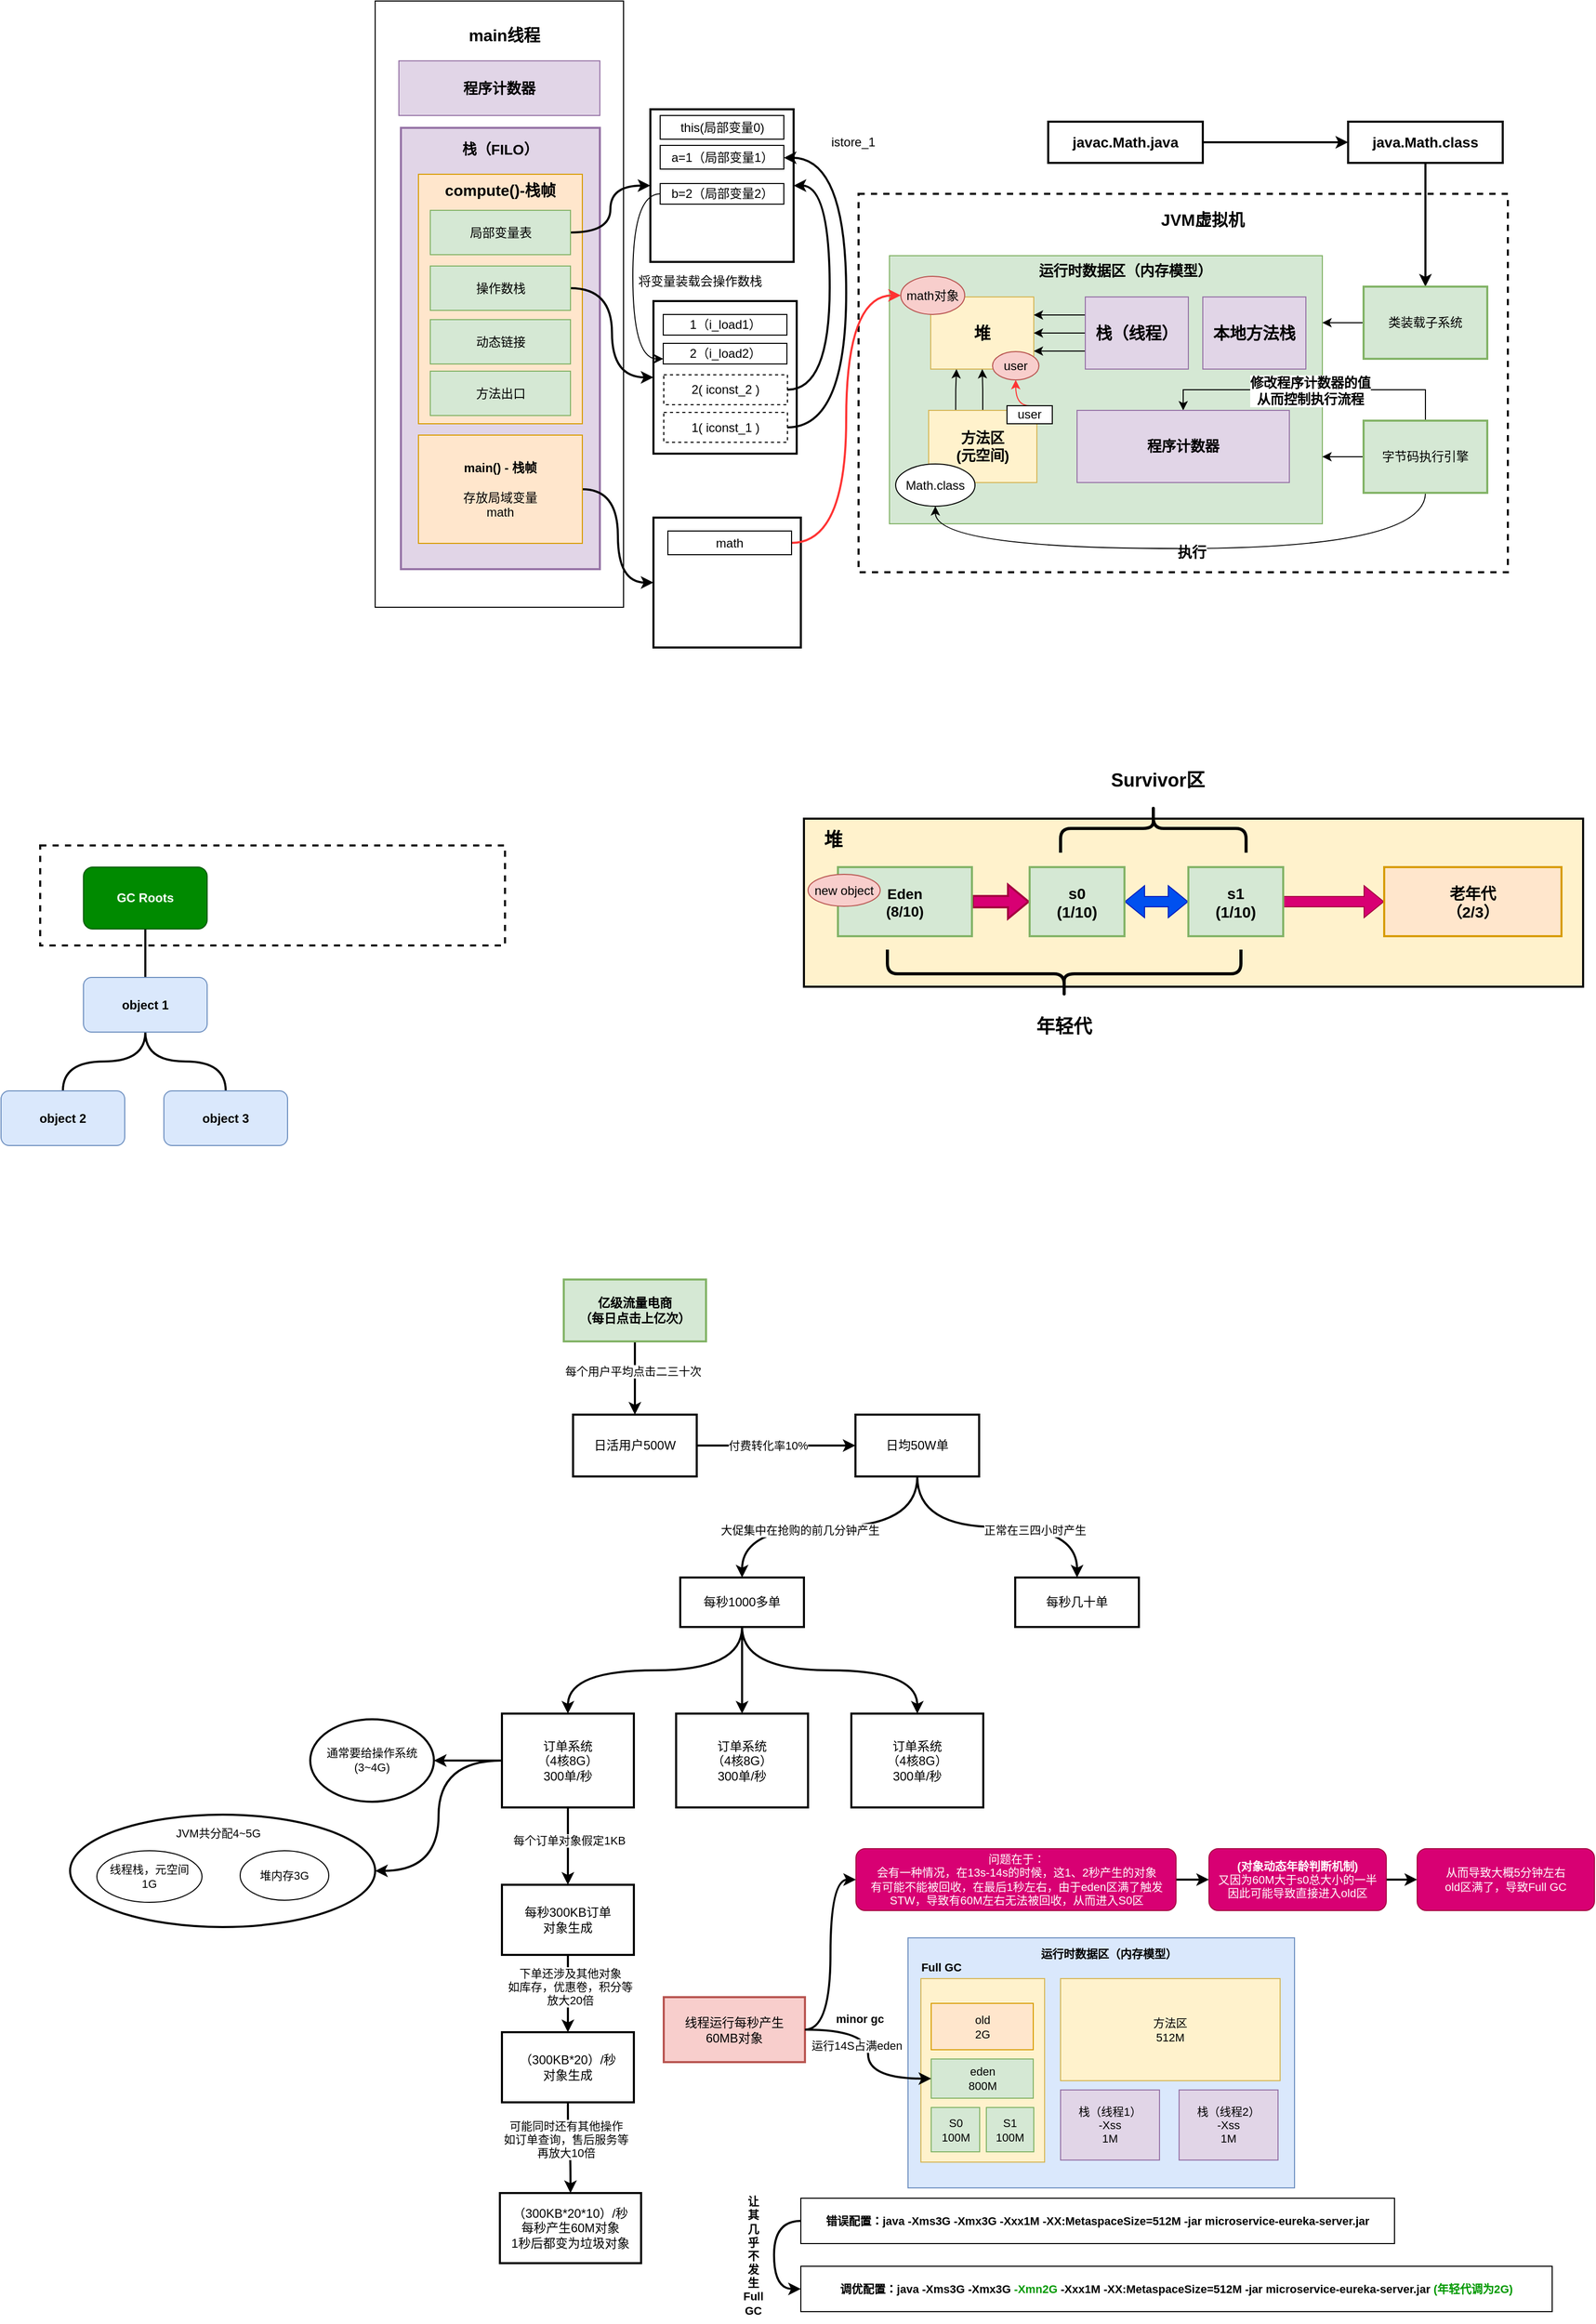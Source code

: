 <mxfile version="23.0.2" type="device">
  <diagram name="第 1 页" id="cun7ro9CncvvmGvdtoNE">
    <mxGraphModel dx="2531" dy="993" grid="0" gridSize="10" guides="1" tooltips="1" connect="1" arrows="1" fold="1" page="1" pageScale="1" pageWidth="827" pageHeight="1169" math="0" shadow="0">
      <root>
        <mxCell id="0" />
        <mxCell id="1" parent="0" />
        <mxCell id="5CqP10NmRppWdY13ozTw-46" value="" style="rounded=0;whiteSpace=wrap;html=1;fontSize=13;strokeWidth=1;" vertex="1" parent="1">
          <mxGeometry x="-389" y="63" width="241" height="588" as="geometry" />
        </mxCell>
        <mxCell id="5CqP10NmRppWdY13ozTw-1" value="" style="rounded=0;whiteSpace=wrap;html=1;dashed=1;strokeWidth=2;" vertex="1" parent="1">
          <mxGeometry x="80" y="250" width="630" height="367" as="geometry" />
        </mxCell>
        <mxCell id="5CqP10NmRppWdY13ozTw-4" style="edgeStyle=orthogonalEdgeStyle;rounded=0;orthogonalLoop=1;jettySize=auto;html=1;exitX=1;exitY=0.5;exitDx=0;exitDy=0;entryX=0;entryY=0.5;entryDx=0;entryDy=0;targetPerimeterSpacing=6;strokeWidth=2;" edge="1" parent="1" source="5CqP10NmRppWdY13ozTw-2" target="5CqP10NmRppWdY13ozTw-3">
          <mxGeometry relative="1" as="geometry" />
        </mxCell>
        <mxCell id="5CqP10NmRppWdY13ozTw-2" value="&lt;font style=&quot;font-size: 14px;&quot;&gt;javac.Math.java&lt;/font&gt;" style="rounded=0;whiteSpace=wrap;html=1;strokeWidth=2;fontStyle=1" vertex="1" parent="1">
          <mxGeometry x="264" y="180" width="150" height="40" as="geometry" />
        </mxCell>
        <mxCell id="5CqP10NmRppWdY13ozTw-18" style="edgeStyle=orthogonalEdgeStyle;rounded=0;orthogonalLoop=1;jettySize=auto;html=1;exitX=0.5;exitY=1;exitDx=0;exitDy=0;entryX=0.5;entryY=0;entryDx=0;entryDy=0;strokeWidth=2;" edge="1" parent="1" source="5CqP10NmRppWdY13ozTw-3" target="5CqP10NmRppWdY13ozTw-7">
          <mxGeometry relative="1" as="geometry" />
        </mxCell>
        <mxCell id="5CqP10NmRppWdY13ozTw-3" value="&lt;font style=&quot;font-size: 14px;&quot;&gt;java.Math.class&lt;/font&gt;" style="rounded=0;whiteSpace=wrap;html=1;strokeWidth=2;fontStyle=1" vertex="1" parent="1">
          <mxGeometry x="555" y="180" width="150" height="40" as="geometry" />
        </mxCell>
        <mxCell id="5CqP10NmRppWdY13ozTw-5" value="" style="rounded=0;whiteSpace=wrap;html=1;fillColor=#d5e8d4;strokeColor=#82b366;" vertex="1" parent="1">
          <mxGeometry x="110" y="310" width="420" height="260" as="geometry" />
        </mxCell>
        <mxCell id="5CqP10NmRppWdY13ozTw-6" value="&lt;font style=&quot;font-size: 16px;&quot;&gt;JVM虚拟机&lt;/font&gt;" style="text;html=1;strokeColor=none;fillColor=none;align=center;verticalAlign=middle;whiteSpace=wrap;rounded=0;fontStyle=1" vertex="1" parent="1">
          <mxGeometry x="364" y="260" width="100" height="30" as="geometry" />
        </mxCell>
        <mxCell id="5CqP10NmRppWdY13ozTw-15" style="edgeStyle=orthogonalEdgeStyle;rounded=0;orthogonalLoop=1;jettySize=auto;html=1;exitX=0;exitY=0.5;exitDx=0;exitDy=0;entryX=1;entryY=0.25;entryDx=0;entryDy=0;" edge="1" parent="1" source="5CqP10NmRppWdY13ozTw-7" target="5CqP10NmRppWdY13ozTw-5">
          <mxGeometry relative="1" as="geometry" />
        </mxCell>
        <mxCell id="5CqP10NmRppWdY13ozTw-7" value="类装载子系统" style="rounded=0;whiteSpace=wrap;html=1;strokeWidth=2;fillColor=#d5e8d4;strokeColor=#82b366;" vertex="1" parent="1">
          <mxGeometry x="570" y="340" width="120" height="70" as="geometry" />
        </mxCell>
        <mxCell id="5CqP10NmRppWdY13ozTw-16" style="edgeStyle=orthogonalEdgeStyle;rounded=0;orthogonalLoop=1;jettySize=auto;html=1;exitX=0;exitY=0.5;exitDx=0;exitDy=0;entryX=1;entryY=0.75;entryDx=0;entryDy=0;" edge="1" parent="1" source="5CqP10NmRppWdY13ozTw-8" target="5CqP10NmRppWdY13ozTw-5">
          <mxGeometry relative="1" as="geometry" />
        </mxCell>
        <mxCell id="5CqP10NmRppWdY13ozTw-55" style="edgeStyle=orthogonalEdgeStyle;rounded=0;orthogonalLoop=1;jettySize=auto;html=1;exitX=0.5;exitY=1;exitDx=0;exitDy=0;entryX=0.5;entryY=1;entryDx=0;entryDy=0;curved=1;" edge="1" parent="1" source="5CqP10NmRppWdY13ozTw-8" target="5CqP10NmRppWdY13ozTw-54">
          <mxGeometry relative="1" as="geometry">
            <Array as="points">
              <mxPoint x="630" y="594" />
              <mxPoint x="155" y="594" />
            </Array>
          </mxGeometry>
        </mxCell>
        <mxCell id="5CqP10NmRppWdY13ozTw-56" value="&lt;font style=&quot;font-size: 14px;&quot;&gt;&lt;b&gt;执行&lt;/b&gt;&lt;/font&gt;" style="edgeLabel;html=1;align=center;verticalAlign=middle;resizable=0;points=[];" vertex="1" connectable="0" parent="5CqP10NmRppWdY13ozTw-55">
          <mxGeometry x="-0.015" y="4" relative="1" as="geometry">
            <mxPoint as="offset" />
          </mxGeometry>
        </mxCell>
        <mxCell id="5CqP10NmRppWdY13ozTw-58" style="edgeStyle=orthogonalEdgeStyle;rounded=0;orthogonalLoop=1;jettySize=auto;html=1;exitX=0.5;exitY=0;exitDx=0;exitDy=0;entryX=0.5;entryY=0;entryDx=0;entryDy=0;" edge="1" parent="1" source="5CqP10NmRppWdY13ozTw-8" target="5CqP10NmRppWdY13ozTw-14">
          <mxGeometry relative="1" as="geometry" />
        </mxCell>
        <mxCell id="5CqP10NmRppWdY13ozTw-60" value="&lt;b&gt;&lt;font style=&quot;font-size: 13px;&quot;&gt;修改程序计数器的值&lt;br&gt;从而控制执行流程&lt;br&gt;&lt;/font&gt;&lt;/b&gt;" style="edgeLabel;html=1;align=center;verticalAlign=middle;resizable=0;points=[];" vertex="1" connectable="0" parent="5CqP10NmRppWdY13ozTw-58">
          <mxGeometry x="-0.003" y="1" relative="1" as="geometry">
            <mxPoint as="offset" />
          </mxGeometry>
        </mxCell>
        <mxCell id="5CqP10NmRppWdY13ozTw-8" value="字节码执行引擎" style="rounded=0;whiteSpace=wrap;html=1;strokeWidth=2;fillColor=#d5e8d4;strokeColor=#82b366;" vertex="1" parent="1">
          <mxGeometry x="570" y="470" width="120" height="70" as="geometry" />
        </mxCell>
        <mxCell id="5CqP10NmRppWdY13ozTw-10" value="&lt;font style=&quot;font-size: 16px;&quot;&gt;堆&lt;/font&gt;" style="rounded=0;whiteSpace=wrap;html=1;fillColor=#fff2cc;strokeColor=#d6b656;fontStyle=1" vertex="1" parent="1">
          <mxGeometry x="150" y="350" width="100" height="70" as="geometry" />
        </mxCell>
        <mxCell id="5CqP10NmRppWdY13ozTw-72" style="edgeStyle=orthogonalEdgeStyle;rounded=0;orthogonalLoop=1;jettySize=auto;html=1;exitX=0.25;exitY=0;exitDx=0;exitDy=0;entryX=0.25;entryY=1;entryDx=0;entryDy=0;" edge="1" parent="1" source="5CqP10NmRppWdY13ozTw-11" target="5CqP10NmRppWdY13ozTw-10">
          <mxGeometry relative="1" as="geometry" />
        </mxCell>
        <mxCell id="5CqP10NmRppWdY13ozTw-73" style="edgeStyle=orthogonalEdgeStyle;rounded=0;orthogonalLoop=1;jettySize=auto;html=1;exitX=0.5;exitY=0;exitDx=0;exitDy=0;entryX=0.5;entryY=1;entryDx=0;entryDy=0;" edge="1" parent="1" source="5CqP10NmRppWdY13ozTw-11" target="5CqP10NmRppWdY13ozTw-10">
          <mxGeometry relative="1" as="geometry" />
        </mxCell>
        <mxCell id="5CqP10NmRppWdY13ozTw-11" value="&lt;font style=&quot;font-size: 14px;&quot;&gt;方法区&lt;br&gt;(元空间)&lt;/font&gt;" style="rounded=0;whiteSpace=wrap;html=1;fillColor=#fff2cc;strokeColor=#d6b656;fontStyle=1" vertex="1" parent="1">
          <mxGeometry x="148" y="460" width="105" height="70" as="geometry" />
        </mxCell>
        <mxCell id="5CqP10NmRppWdY13ozTw-66" style="edgeStyle=orthogonalEdgeStyle;rounded=0;orthogonalLoop=1;jettySize=auto;html=1;exitX=0;exitY=0.25;exitDx=0;exitDy=0;entryX=1;entryY=0.25;entryDx=0;entryDy=0;" edge="1" parent="1" source="5CqP10NmRppWdY13ozTw-12" target="5CqP10NmRppWdY13ozTw-10">
          <mxGeometry relative="1" as="geometry" />
        </mxCell>
        <mxCell id="5CqP10NmRppWdY13ozTw-67" style="edgeStyle=orthogonalEdgeStyle;rounded=0;orthogonalLoop=1;jettySize=auto;html=1;exitX=0;exitY=0.5;exitDx=0;exitDy=0;entryX=1;entryY=0.5;entryDx=0;entryDy=0;" edge="1" parent="1" source="5CqP10NmRppWdY13ozTw-12" target="5CqP10NmRppWdY13ozTw-10">
          <mxGeometry relative="1" as="geometry" />
        </mxCell>
        <mxCell id="5CqP10NmRppWdY13ozTw-68" style="edgeStyle=orthogonalEdgeStyle;rounded=0;orthogonalLoop=1;jettySize=auto;html=1;exitX=0;exitY=0.75;exitDx=0;exitDy=0;entryX=1;entryY=0.75;entryDx=0;entryDy=0;" edge="1" parent="1" source="5CqP10NmRppWdY13ozTw-12" target="5CqP10NmRppWdY13ozTw-10">
          <mxGeometry relative="1" as="geometry" />
        </mxCell>
        <mxCell id="5CqP10NmRppWdY13ozTw-12" value="&lt;font style=&quot;font-size: 16px;&quot;&gt;栈（线程）&lt;/font&gt;" style="rounded=0;whiteSpace=wrap;html=1;fillColor=#e1d5e7;strokeColor=#9673a6;fontStyle=1" vertex="1" parent="1">
          <mxGeometry x="300" y="350" width="100" height="70" as="geometry" />
        </mxCell>
        <mxCell id="5CqP10NmRppWdY13ozTw-13" value="&lt;font style=&quot;font-size: 16px;&quot;&gt;本地方法栈&lt;/font&gt;" style="rounded=0;whiteSpace=wrap;html=1;fillColor=#e1d5e7;strokeColor=#9673a6;fontStyle=1" vertex="1" parent="1">
          <mxGeometry x="414" y="350" width="100" height="70" as="geometry" />
        </mxCell>
        <mxCell id="5CqP10NmRppWdY13ozTw-14" value="&lt;font style=&quot;font-size: 14px;&quot;&gt;程序计数器&lt;br&gt;&lt;/font&gt;" style="rounded=0;whiteSpace=wrap;html=1;fillColor=#e1d5e7;strokeColor=#9673a6;fontStyle=1" vertex="1" parent="1">
          <mxGeometry x="292" y="460" width="206" height="70" as="geometry" />
        </mxCell>
        <mxCell id="5CqP10NmRppWdY13ozTw-17" value="&lt;font style=&quot;font-size: 14px;&quot;&gt;运行时数据区（内存模型）&lt;/font&gt;" style="text;html=1;strokeColor=none;fillColor=none;align=center;verticalAlign=middle;whiteSpace=wrap;rounded=0;fontStyle=1" vertex="1" parent="1">
          <mxGeometry x="219" y="310" width="240" height="30" as="geometry" />
        </mxCell>
        <mxCell id="5CqP10NmRppWdY13ozTw-20" value="" style="rounded=0;whiteSpace=wrap;html=1;strokeWidth=2;fillColor=#e1d5e7;strokeColor=#9673a6;" vertex="1" parent="1">
          <mxGeometry x="-364" y="186" width="193" height="428" as="geometry" />
        </mxCell>
        <mxCell id="5CqP10NmRppWdY13ozTw-21" value="" style="rounded=0;whiteSpace=wrap;html=1;fillColor=#ffe6cc;strokeColor=#d79b00;fontStyle=1" vertex="1" parent="1">
          <mxGeometry x="-347" y="231" width="159" height="242" as="geometry" />
        </mxCell>
        <mxCell id="5CqP10NmRppWdY13ozTw-62" style="edgeStyle=orthogonalEdgeStyle;rounded=0;orthogonalLoop=1;jettySize=auto;html=1;exitX=1;exitY=0.5;exitDx=0;exitDy=0;entryX=0;entryY=0.5;entryDx=0;entryDy=0;strokeWidth=2;curved=1;" edge="1" parent="1" source="5CqP10NmRppWdY13ozTw-22" target="5CqP10NmRppWdY13ozTw-61">
          <mxGeometry relative="1" as="geometry" />
        </mxCell>
        <mxCell id="5CqP10NmRppWdY13ozTw-22" value="main() - 栈帧&lt;br&gt;&lt;br&gt;&lt;span style=&quot;font-weight: normal;&quot;&gt;存放局域变量&lt;br&gt;math&lt;/span&gt;" style="rounded=0;whiteSpace=wrap;html=1;fillColor=#ffe6cc;strokeColor=#d79b00;fontStyle=1" vertex="1" parent="1">
          <mxGeometry x="-347" y="484" width="159" height="105" as="geometry" />
        </mxCell>
        <mxCell id="5CqP10NmRppWdY13ozTw-23" value="&lt;font style=&quot;font-size: 16px;&quot;&gt;main线程&lt;/font&gt;" style="text;html=1;strokeColor=none;fillColor=none;align=center;verticalAlign=middle;whiteSpace=wrap;rounded=0;fontStyle=1;strokeWidth=0;fontSize=16;" vertex="1" parent="1">
          <mxGeometry x="-312" y="81" width="97" height="30" as="geometry" />
        </mxCell>
        <mxCell id="5CqP10NmRppWdY13ozTw-25" value="方法出口" style="rounded=0;whiteSpace=wrap;html=1;fillColor=#d5e8d4;strokeColor=#82b366;" vertex="1" parent="1">
          <mxGeometry x="-335.5" y="422" width="136" height="43" as="geometry" />
        </mxCell>
        <mxCell id="5CqP10NmRppWdY13ozTw-26" value="动态链接" style="rounded=0;whiteSpace=wrap;html=1;fillColor=#d5e8d4;strokeColor=#82b366;" vertex="1" parent="1">
          <mxGeometry x="-335.5" y="372" width="136" height="43" as="geometry" />
        </mxCell>
        <mxCell id="5CqP10NmRppWdY13ozTw-40" style="edgeStyle=orthogonalEdgeStyle;rounded=0;orthogonalLoop=1;jettySize=auto;html=1;exitX=1;exitY=0.5;exitDx=0;exitDy=0;entryX=0;entryY=0.5;entryDx=0;entryDy=0;curved=1;strokeWidth=2;" edge="1" parent="1" source="5CqP10NmRppWdY13ozTw-27" target="5CqP10NmRppWdY13ozTw-31">
          <mxGeometry relative="1" as="geometry" />
        </mxCell>
        <mxCell id="5CqP10NmRppWdY13ozTw-27" value="操作数栈" style="rounded=0;whiteSpace=wrap;html=1;fillColor=#d5e8d4;strokeColor=#82b366;" vertex="1" parent="1">
          <mxGeometry x="-335.5" y="320" width="136" height="43" as="geometry" />
        </mxCell>
        <mxCell id="5CqP10NmRppWdY13ozTw-32" style="edgeStyle=orthogonalEdgeStyle;rounded=0;orthogonalLoop=1;jettySize=auto;html=1;exitX=1;exitY=0.5;exitDx=0;exitDy=0;entryX=0;entryY=0.5;entryDx=0;entryDy=0;curved=1;strokeWidth=2;" edge="1" parent="1" source="5CqP10NmRppWdY13ozTw-28" target="5CqP10NmRppWdY13ozTw-30">
          <mxGeometry relative="1" as="geometry" />
        </mxCell>
        <mxCell id="5CqP10NmRppWdY13ozTw-28" value="局部变量表" style="rounded=0;whiteSpace=wrap;html=1;fillColor=#d5e8d4;strokeColor=#82b366;" vertex="1" parent="1">
          <mxGeometry x="-335.5" y="266" width="136" height="43" as="geometry" />
        </mxCell>
        <mxCell id="5CqP10NmRppWdY13ozTw-29" value="&lt;font style=&quot;font-size: 15px;&quot;&gt;compute()-栈帧&lt;/font&gt;" style="text;html=1;strokeColor=none;fillColor=none;align=center;verticalAlign=middle;whiteSpace=wrap;rounded=0;fontStyle=1" vertex="1" parent="1">
          <mxGeometry x="-355" y="231" width="175" height="30" as="geometry" />
        </mxCell>
        <mxCell id="5CqP10NmRppWdY13ozTw-30" value="" style="rounded=0;whiteSpace=wrap;html=1;strokeWidth=2;" vertex="1" parent="1">
          <mxGeometry x="-122" y="168" width="139" height="148" as="geometry" />
        </mxCell>
        <mxCell id="5CqP10NmRppWdY13ozTw-31" value="" style="rounded=0;whiteSpace=wrap;html=1;strokeWidth=2;" vertex="1" parent="1">
          <mxGeometry x="-119" y="354" width="139" height="148" as="geometry" />
        </mxCell>
        <mxCell id="5CqP10NmRppWdY13ozTw-34" value="a=1（局部变量1）" style="rounded=0;whiteSpace=wrap;html=1;" vertex="1" parent="1">
          <mxGeometry x="-112.5" y="203" width="120" height="23" as="geometry" />
        </mxCell>
        <mxCell id="5CqP10NmRppWdY13ozTw-52" style="edgeStyle=orthogonalEdgeStyle;rounded=0;orthogonalLoop=1;jettySize=auto;html=1;exitX=0;exitY=0.5;exitDx=0;exitDy=0;entryX=0;entryY=0.75;entryDx=0;entryDy=0;curved=1;" edge="1" parent="1" source="5CqP10NmRppWdY13ozTw-35" target="5CqP10NmRppWdY13ozTw-50">
          <mxGeometry relative="1" as="geometry">
            <Array as="points">
              <mxPoint x="-139" y="250" />
              <mxPoint x="-139" y="410" />
            </Array>
          </mxGeometry>
        </mxCell>
        <mxCell id="5CqP10NmRppWdY13ozTw-35" value="b=2（局部变量2）" style="rounded=0;whiteSpace=wrap;html=1;" vertex="1" parent="1">
          <mxGeometry x="-112.5" y="240" width="120" height="20" as="geometry" />
        </mxCell>
        <mxCell id="5CqP10NmRppWdY13ozTw-37" style="edgeStyle=orthogonalEdgeStyle;rounded=0;orthogonalLoop=1;jettySize=auto;html=1;exitX=1;exitY=0.5;exitDx=0;exitDy=0;entryX=1;entryY=0.5;entryDx=0;entryDy=0;curved=1;strokeWidth=2;" edge="1" parent="1" source="5CqP10NmRppWdY13ozTw-36" target="5CqP10NmRppWdY13ozTw-34">
          <mxGeometry relative="1" as="geometry">
            <Array as="points">
              <mxPoint x="68" y="477" />
              <mxPoint x="68" y="215" />
              <mxPoint x="8" y="215" />
            </Array>
          </mxGeometry>
        </mxCell>
        <mxCell id="5CqP10NmRppWdY13ozTw-36" value="1( iconst_1 )" style="rounded=0;whiteSpace=wrap;html=1;dashed=1;" vertex="1" parent="1">
          <mxGeometry x="-109" y="462" width="120" height="29" as="geometry" />
        </mxCell>
        <mxCell id="5CqP10NmRppWdY13ozTw-39" style="edgeStyle=orthogonalEdgeStyle;rounded=0;orthogonalLoop=1;jettySize=auto;html=1;exitX=1;exitY=0.5;exitDx=0;exitDy=0;entryX=1;entryY=0.5;entryDx=0;entryDy=0;curved=1;strokeWidth=2;" edge="1" parent="1" source="5CqP10NmRppWdY13ozTw-38" target="5CqP10NmRppWdY13ozTw-30">
          <mxGeometry relative="1" as="geometry">
            <Array as="points">
              <mxPoint x="52" y="440" />
              <mxPoint x="52" y="242" />
            </Array>
          </mxGeometry>
        </mxCell>
        <mxCell id="5CqP10NmRppWdY13ozTw-38" value="2( iconst_2 )" style="rounded=0;whiteSpace=wrap;html=1;dashed=1;" vertex="1" parent="1">
          <mxGeometry x="-109" y="425.5" width="120" height="29" as="geometry" />
        </mxCell>
        <mxCell id="5CqP10NmRppWdY13ozTw-41" value="istore_1" style="text;html=1;strokeColor=none;fillColor=none;align=center;verticalAlign=middle;whiteSpace=wrap;rounded=0;" vertex="1" parent="1">
          <mxGeometry x="45" y="185" width="60" height="30" as="geometry" />
        </mxCell>
        <mxCell id="5CqP10NmRppWdY13ozTw-44" value="&lt;span style=&quot;font-size: 14px;&quot;&gt;栈（FILO）&lt;/span&gt;" style="text;html=1;strokeColor=none;fillColor=none;align=center;verticalAlign=middle;whiteSpace=wrap;rounded=0;fontStyle=1;strokeWidth=0;" vertex="1" parent="1">
          <mxGeometry x="-312" y="192" width="89" height="30" as="geometry" />
        </mxCell>
        <mxCell id="5CqP10NmRppWdY13ozTw-45" value="程序计数器" style="rounded=0;whiteSpace=wrap;html=1;fontStyle=1;fillColor=#e1d5e7;strokeColor=#9673a6;fontSize=14;" vertex="1" parent="1">
          <mxGeometry x="-366" y="121" width="195" height="53" as="geometry" />
        </mxCell>
        <mxCell id="5CqP10NmRppWdY13ozTw-47" value="this(局部变量0)" style="rounded=0;whiteSpace=wrap;html=1;" vertex="1" parent="1">
          <mxGeometry x="-112.5" y="174" width="120" height="23" as="geometry" />
        </mxCell>
        <mxCell id="5CqP10NmRppWdY13ozTw-50" value="2（i_load2）" style="rounded=0;whiteSpace=wrap;html=1;" vertex="1" parent="1">
          <mxGeometry x="-109.5" y="395" width="120" height="20" as="geometry" />
        </mxCell>
        <mxCell id="5CqP10NmRppWdY13ozTw-51" value="1（i_load1）" style="rounded=0;whiteSpace=wrap;html=1;" vertex="1" parent="1">
          <mxGeometry x="-109.5" y="367" width="120" height="20" as="geometry" />
        </mxCell>
        <mxCell id="5CqP10NmRppWdY13ozTw-53" value="将变量装载会操作数栈" style="text;html=1;strokeColor=none;fillColor=none;align=center;verticalAlign=middle;whiteSpace=wrap;rounded=0;" vertex="1" parent="1">
          <mxGeometry x="-151" y="329" width="155" height="11" as="geometry" />
        </mxCell>
        <mxCell id="5CqP10NmRppWdY13ozTw-54" value="Math.class" style="ellipse;whiteSpace=wrap;html=1;" vertex="1" parent="1">
          <mxGeometry x="116" y="512" width="77" height="41" as="geometry" />
        </mxCell>
        <mxCell id="5CqP10NmRppWdY13ozTw-61" value="" style="rounded=0;whiteSpace=wrap;html=1;strokeWidth=2;" vertex="1" parent="1">
          <mxGeometry x="-119" y="564" width="143" height="126" as="geometry" />
        </mxCell>
        <mxCell id="5CqP10NmRppWdY13ozTw-65" style="edgeStyle=orthogonalEdgeStyle;rounded=0;orthogonalLoop=1;jettySize=auto;html=1;exitX=1;exitY=0.5;exitDx=0;exitDy=0;entryX=0;entryY=0.5;entryDx=0;entryDy=0;curved=1;strokeWidth=2;strokeColor=#FF3333;" edge="1" parent="1" source="5CqP10NmRppWdY13ozTw-63" target="5CqP10NmRppWdY13ozTw-64">
          <mxGeometry relative="1" as="geometry" />
        </mxCell>
        <mxCell id="5CqP10NmRppWdY13ozTw-63" value="math" style="rounded=0;whiteSpace=wrap;html=1;" vertex="1" parent="1">
          <mxGeometry x="-105" y="577" width="120" height="23" as="geometry" />
        </mxCell>
        <mxCell id="5CqP10NmRppWdY13ozTw-64" value="math对象" style="ellipse;whiteSpace=wrap;html=1;fillColor=#f8cecc;strokeColor=#b85450;" vertex="1" parent="1">
          <mxGeometry x="121" y="330" width="62" height="37" as="geometry" />
        </mxCell>
        <mxCell id="5CqP10NmRppWdY13ozTw-71" style="edgeStyle=orthogonalEdgeStyle;rounded=0;orthogonalLoop=1;jettySize=auto;html=1;exitX=0.5;exitY=0;exitDx=0;exitDy=0;entryX=0.5;entryY=1;entryDx=0;entryDy=0;curved=1;strokeColor=#FF3333;" edge="1" parent="1" source="5CqP10NmRppWdY13ozTw-69" target="5CqP10NmRppWdY13ozTw-70">
          <mxGeometry relative="1" as="geometry" />
        </mxCell>
        <mxCell id="5CqP10NmRppWdY13ozTw-69" value="user" style="rounded=0;whiteSpace=wrap;html=1;" vertex="1" parent="1">
          <mxGeometry x="224" y="455.5" width="44" height="17.5" as="geometry" />
        </mxCell>
        <mxCell id="5CqP10NmRppWdY13ozTw-70" value="user" style="ellipse;whiteSpace=wrap;html=1;fillColor=#f8cecc;strokeColor=#b85450;" vertex="1" parent="1">
          <mxGeometry x="210" y="403" width="45" height="27.5" as="geometry" />
        </mxCell>
        <mxCell id="5CqP10NmRppWdY13ozTw-74" value="" style="rounded=0;whiteSpace=wrap;html=1;fillColor=#fff2cc;strokeColor=#000000;strokeWidth=2;" vertex="1" parent="1">
          <mxGeometry x="27" y="856" width="756" height="163" as="geometry" />
        </mxCell>
        <mxCell id="5CqP10NmRppWdY13ozTw-79" style="edgeStyle=orthogonalEdgeStyle;rounded=0;orthogonalLoop=1;jettySize=auto;html=1;exitX=1;exitY=0.5;exitDx=0;exitDy=0;entryX=0;entryY=0.5;entryDx=0;entryDy=0;shape=flexArrow;strokeWidth=2;fillColor=#d80073;strokeColor=#A50040;" edge="1" parent="1" source="5CqP10NmRppWdY13ozTw-75" target="5CqP10NmRppWdY13ozTw-76">
          <mxGeometry relative="1" as="geometry" />
        </mxCell>
        <mxCell id="5CqP10NmRppWdY13ozTw-75" value="&lt;font style=&quot;font-size: 14px;&quot;&gt;&lt;b&gt;Eden&lt;br&gt;(8/10)&lt;/b&gt;&lt;/font&gt;" style="rounded=0;whiteSpace=wrap;html=1;strokeWidth=2;fillColor=#d5e8d4;strokeColor=#82b366;" vertex="1" parent="1">
          <mxGeometry x="60" y="903" width="130" height="67" as="geometry" />
        </mxCell>
        <mxCell id="5CqP10NmRppWdY13ozTw-81" style="edgeStyle=orthogonalEdgeStyle;rounded=0;orthogonalLoop=1;jettySize=auto;html=1;exitX=1;exitY=0.5;exitDx=0;exitDy=0;entryX=0;entryY=0.5;entryDx=0;entryDy=0;shape=flexArrow;fillColor=#0050ef;endArrow=block;endFill=0;startArrow=block;strokeColor=#001DBC;" edge="1" parent="1" source="5CqP10NmRppWdY13ozTw-76" target="5CqP10NmRppWdY13ozTw-77">
          <mxGeometry relative="1" as="geometry" />
        </mxCell>
        <mxCell id="5CqP10NmRppWdY13ozTw-76" value="&lt;font style=&quot;font-size: 15px;&quot;&gt;s0&lt;br&gt;(1/10)&lt;/font&gt;" style="rounded=0;whiteSpace=wrap;html=1;strokeWidth=2;fontStyle=1;fillColor=#d5e8d4;strokeColor=#82b366;" vertex="1" parent="1">
          <mxGeometry x="246" y="903" width="92" height="67" as="geometry" />
        </mxCell>
        <mxCell id="5CqP10NmRppWdY13ozTw-82" style="edgeStyle=orthogonalEdgeStyle;rounded=0;orthogonalLoop=1;jettySize=auto;html=1;exitX=1;exitY=0.5;exitDx=0;exitDy=0;entryX=0;entryY=0.5;entryDx=0;entryDy=0;shape=flexArrow;fillColor=#d80073;strokeColor=#A50040;" edge="1" parent="1" source="5CqP10NmRppWdY13ozTw-77" target="5CqP10NmRppWdY13ozTw-78">
          <mxGeometry relative="1" as="geometry" />
        </mxCell>
        <mxCell id="5CqP10NmRppWdY13ozTw-77" value="&lt;font style=&quot;font-size: 15px;&quot;&gt;s1&lt;br&gt;(1/10)&lt;/font&gt;" style="rounded=0;whiteSpace=wrap;html=1;strokeWidth=2;fontStyle=1;fillColor=#d5e8d4;strokeColor=#82b366;" vertex="1" parent="1">
          <mxGeometry x="400" y="903" width="92" height="67" as="geometry" />
        </mxCell>
        <mxCell id="5CqP10NmRppWdY13ozTw-78" value="&lt;span style=&quot;font-size: 15px;&quot;&gt;老年代&lt;br&gt;（2/3）&lt;br&gt;&lt;/span&gt;" style="rounded=0;whiteSpace=wrap;html=1;strokeWidth=2;fontStyle=1;fillColor=#ffe6cc;strokeColor=#d79b00;" vertex="1" parent="1">
          <mxGeometry x="590" y="903" width="172" height="67" as="geometry" />
        </mxCell>
        <mxCell id="5CqP10NmRppWdY13ozTw-83" value="" style="shape=curlyBracket;whiteSpace=wrap;html=1;rounded=1;labelPosition=left;verticalLabelPosition=middle;align=right;verticalAlign=middle;direction=south;strokeWidth=3;" vertex="1" parent="1">
          <mxGeometry x="276" y="842" width="180" height="47" as="geometry" />
        </mxCell>
        <mxCell id="5CqP10NmRppWdY13ozTw-85" value="" style="shape=curlyBracket;whiteSpace=wrap;html=1;rounded=1;labelPosition=left;verticalLabelPosition=middle;align=right;verticalAlign=middle;direction=north;strokeWidth=3;" vertex="1" parent="1">
          <mxGeometry x="108" y="983" width="343" height="47" as="geometry" />
        </mxCell>
        <mxCell id="5CqP10NmRppWdY13ozTw-86" value="&lt;font style=&quot;font-size: 18px;&quot;&gt;Survivor区&lt;/font&gt;" style="text;html=1;strokeColor=none;fillColor=none;align=center;verticalAlign=middle;whiteSpace=wrap;rounded=0;fontStyle=1" vertex="1" parent="1">
          <mxGeometry x="321" y="804" width="99" height="30" as="geometry" />
        </mxCell>
        <mxCell id="5CqP10NmRppWdY13ozTw-87" value="&lt;font style=&quot;font-size: 18px;&quot;&gt;年轻代&lt;/font&gt;" style="text;html=1;strokeColor=none;fillColor=none;align=center;verticalAlign=middle;whiteSpace=wrap;rounded=0;fontStyle=1" vertex="1" parent="1">
          <mxGeometry x="230" y="1043" width="99" height="30" as="geometry" />
        </mxCell>
        <mxCell id="5CqP10NmRppWdY13ozTw-88" value="&lt;font style=&quot;font-size: 18px;&quot;&gt;堆&lt;/font&gt;" style="text;html=1;strokeColor=none;fillColor=none;align=center;verticalAlign=middle;whiteSpace=wrap;rounded=0;fontStyle=1" vertex="1" parent="1">
          <mxGeometry x="6" y="862" width="99" height="30" as="geometry" />
        </mxCell>
        <mxCell id="5CqP10NmRppWdY13ozTw-89" value="new object" style="ellipse;whiteSpace=wrap;html=1;fillColor=#f8cecc;strokeColor=#b85450;" vertex="1" parent="1">
          <mxGeometry x="31" y="910" width="70" height="31" as="geometry" />
        </mxCell>
        <mxCell id="5CqP10NmRppWdY13ozTw-90" value="" style="rounded=0;whiteSpace=wrap;html=1;dashed=1;strokeWidth=2;" vertex="1" parent="1">
          <mxGeometry x="-714" y="882" width="451" height="97" as="geometry" />
        </mxCell>
        <mxCell id="5CqP10NmRppWdY13ozTw-93" style="edgeStyle=orthogonalEdgeStyle;rounded=0;orthogonalLoop=1;jettySize=auto;html=1;exitX=0.5;exitY=1;exitDx=0;exitDy=0;entryX=0.5;entryY=0;entryDx=0;entryDy=0;strokeWidth=2;curved=1;endArrow=none;endFill=0;" edge="1" parent="1" source="5CqP10NmRppWdY13ozTw-91" target="5CqP10NmRppWdY13ozTw-92">
          <mxGeometry relative="1" as="geometry" />
        </mxCell>
        <mxCell id="5CqP10NmRppWdY13ozTw-91" value="&lt;b&gt;GC Roots&lt;/b&gt;" style="rounded=1;whiteSpace=wrap;html=1;fillColor=#008a00;fontColor=#ffffff;strokeColor=#005700;" vertex="1" parent="1">
          <mxGeometry x="-672" y="903" width="120" height="60" as="geometry" />
        </mxCell>
        <mxCell id="5CqP10NmRppWdY13ozTw-96" style="edgeStyle=orthogonalEdgeStyle;rounded=0;orthogonalLoop=1;jettySize=auto;html=1;exitX=0.5;exitY=1;exitDx=0;exitDy=0;entryX=0.5;entryY=0;entryDx=0;entryDy=0;curved=1;endArrow=none;endFill=0;strokeWidth=2;" edge="1" parent="1" source="5CqP10NmRppWdY13ozTw-92" target="5CqP10NmRppWdY13ozTw-94">
          <mxGeometry relative="1" as="geometry" />
        </mxCell>
        <mxCell id="5CqP10NmRppWdY13ozTw-98" style="edgeStyle=orthogonalEdgeStyle;rounded=0;orthogonalLoop=1;jettySize=auto;html=1;exitX=0.5;exitY=1;exitDx=0;exitDy=0;entryX=0.5;entryY=0;entryDx=0;entryDy=0;endArrow=none;endFill=0;curved=1;strokeWidth=2;" edge="1" parent="1" source="5CqP10NmRppWdY13ozTw-92" target="5CqP10NmRppWdY13ozTw-95">
          <mxGeometry relative="1" as="geometry" />
        </mxCell>
        <mxCell id="5CqP10NmRppWdY13ozTw-92" value="&lt;b&gt;object 1&lt;/b&gt;" style="rounded=1;whiteSpace=wrap;html=1;fillColor=#dae8fc;strokeColor=#6c8ebf;" vertex="1" parent="1">
          <mxGeometry x="-672" y="1010" width="120" height="53" as="geometry" />
        </mxCell>
        <mxCell id="5CqP10NmRppWdY13ozTw-94" value="&lt;b&gt;object 2&lt;/b&gt;" style="rounded=1;whiteSpace=wrap;html=1;fillColor=#dae8fc;strokeColor=#6c8ebf;" vertex="1" parent="1">
          <mxGeometry x="-752" y="1120" width="120" height="53" as="geometry" />
        </mxCell>
        <mxCell id="5CqP10NmRppWdY13ozTw-95" value="&lt;b&gt;object 3&lt;/b&gt;" style="rounded=1;whiteSpace=wrap;html=1;fillColor=#dae8fc;strokeColor=#6c8ebf;" vertex="1" parent="1">
          <mxGeometry x="-594" y="1120" width="120" height="53" as="geometry" />
        </mxCell>
        <mxCell id="5CqP10NmRppWdY13ozTw-101" style="edgeStyle=orthogonalEdgeStyle;rounded=0;orthogonalLoop=1;jettySize=auto;html=1;exitX=0.5;exitY=1;exitDx=0;exitDy=0;entryX=0.5;entryY=0;entryDx=0;entryDy=0;strokeWidth=2;curved=1;" edge="1" parent="1" source="5CqP10NmRppWdY13ozTw-99" target="5CqP10NmRppWdY13ozTw-100">
          <mxGeometry relative="1" as="geometry" />
        </mxCell>
        <mxCell id="5CqP10NmRppWdY13ozTw-102" value="每个用户平均点击二三十次" style="edgeLabel;html=1;align=center;verticalAlign=middle;resizable=0;points=[];fontSize=11;fontFamily=Helvetica;fontColor=default;" vertex="1" connectable="0" parent="5CqP10NmRppWdY13ozTw-101">
          <mxGeometry x="-0.189" y="-2" relative="1" as="geometry">
            <mxPoint as="offset" />
          </mxGeometry>
        </mxCell>
        <mxCell id="5CqP10NmRppWdY13ozTw-99" value="亿级流量电商&lt;br&gt;（每日点击上亿次）" style="rounded=0;whiteSpace=wrap;html=1;fillColor=#d5e8d4;strokeColor=#82b366;strokeWidth=2;fontStyle=1" vertex="1" parent="1">
          <mxGeometry x="-206" y="1303" width="138" height="60" as="geometry" />
        </mxCell>
        <mxCell id="5CqP10NmRppWdY13ozTw-104" style="edgeStyle=orthogonalEdgeStyle;shape=connector;curved=1;rounded=0;orthogonalLoop=1;jettySize=auto;html=1;exitX=1;exitY=0.5;exitDx=0;exitDy=0;entryX=0;entryY=0.5;entryDx=0;entryDy=0;labelBackgroundColor=default;strokeColor=default;strokeWidth=2;align=center;verticalAlign=middle;fontFamily=Helvetica;fontSize=11;fontColor=default;endArrow=classic;" edge="1" parent="1" source="5CqP10NmRppWdY13ozTw-100" target="5CqP10NmRppWdY13ozTw-103">
          <mxGeometry relative="1" as="geometry" />
        </mxCell>
        <mxCell id="5CqP10NmRppWdY13ozTw-105" value="付费转化率10%" style="edgeLabel;html=1;align=center;verticalAlign=middle;resizable=0;points=[];fontSize=11;fontFamily=Helvetica;fontColor=default;" vertex="1" connectable="0" parent="5CqP10NmRppWdY13ozTw-104">
          <mxGeometry x="-0.331" relative="1" as="geometry">
            <mxPoint x="17" as="offset" />
          </mxGeometry>
        </mxCell>
        <mxCell id="5CqP10NmRppWdY13ozTw-100" value="日活用户500W" style="rounded=0;whiteSpace=wrap;html=1;strokeWidth=2;" vertex="1" parent="1">
          <mxGeometry x="-197" y="1434" width="120" height="60" as="geometry" />
        </mxCell>
        <mxCell id="5CqP10NmRppWdY13ozTw-108" style="edgeStyle=orthogonalEdgeStyle;shape=connector;curved=1;rounded=0;orthogonalLoop=1;jettySize=auto;html=1;exitX=0.5;exitY=1;exitDx=0;exitDy=0;entryX=0.5;entryY=0;entryDx=0;entryDy=0;labelBackgroundColor=default;strokeColor=default;strokeWidth=2;align=center;verticalAlign=middle;fontFamily=Helvetica;fontSize=11;fontColor=default;endArrow=classic;" edge="1" parent="1" source="5CqP10NmRppWdY13ozTw-103" target="5CqP10NmRppWdY13ozTw-106">
          <mxGeometry relative="1" as="geometry" />
        </mxCell>
        <mxCell id="5CqP10NmRppWdY13ozTw-110" value="大促集中在抢购的前几分钟产生" style="edgeLabel;html=1;align=center;verticalAlign=middle;resizable=0;points=[];fontSize=11;fontFamily=Helvetica;fontColor=default;" vertex="1" connectable="0" parent="5CqP10NmRppWdY13ozTw-108">
          <mxGeometry x="0.221" y="3" relative="1" as="geometry">
            <mxPoint as="offset" />
          </mxGeometry>
        </mxCell>
        <mxCell id="5CqP10NmRppWdY13ozTw-109" style="edgeStyle=orthogonalEdgeStyle;shape=connector;curved=1;rounded=0;orthogonalLoop=1;jettySize=auto;html=1;exitX=0.5;exitY=1;exitDx=0;exitDy=0;entryX=0.5;entryY=0;entryDx=0;entryDy=0;labelBackgroundColor=default;strokeColor=default;strokeWidth=2;align=center;verticalAlign=middle;fontFamily=Helvetica;fontSize=11;fontColor=default;endArrow=classic;" edge="1" parent="1" source="5CqP10NmRppWdY13ozTw-103" target="5CqP10NmRppWdY13ozTw-107">
          <mxGeometry relative="1" as="geometry" />
        </mxCell>
        <mxCell id="5CqP10NmRppWdY13ozTw-111" value="正常在三四小时产生" style="edgeLabel;html=1;align=center;verticalAlign=middle;resizable=0;points=[];fontSize=11;fontFamily=Helvetica;fontColor=default;" vertex="1" connectable="0" parent="5CqP10NmRppWdY13ozTw-109">
          <mxGeometry x="0.283" y="-3" relative="1" as="geometry">
            <mxPoint as="offset" />
          </mxGeometry>
        </mxCell>
        <mxCell id="5CqP10NmRppWdY13ozTw-103" value="日均50W单" style="rounded=0;whiteSpace=wrap;html=1;strokeWidth=2;" vertex="1" parent="1">
          <mxGeometry x="77" y="1434" width="120" height="60" as="geometry" />
        </mxCell>
        <mxCell id="5CqP10NmRppWdY13ozTw-116" style="edgeStyle=orthogonalEdgeStyle;shape=connector;curved=1;rounded=0;orthogonalLoop=1;jettySize=auto;html=1;exitX=0.5;exitY=1;exitDx=0;exitDy=0;entryX=0.5;entryY=0;entryDx=0;entryDy=0;labelBackgroundColor=default;strokeColor=default;strokeWidth=2;align=center;verticalAlign=middle;fontFamily=Helvetica;fontSize=11;fontColor=default;endArrow=classic;" edge="1" parent="1" source="5CqP10NmRppWdY13ozTw-106" target="5CqP10NmRppWdY13ozTw-114">
          <mxGeometry relative="1" as="geometry" />
        </mxCell>
        <mxCell id="5CqP10NmRppWdY13ozTw-117" style="edgeStyle=orthogonalEdgeStyle;shape=connector;curved=1;rounded=0;orthogonalLoop=1;jettySize=auto;html=1;exitX=0.5;exitY=1;exitDx=0;exitDy=0;entryX=0.5;entryY=0;entryDx=0;entryDy=0;labelBackgroundColor=default;strokeColor=default;strokeWidth=2;align=center;verticalAlign=middle;fontFamily=Helvetica;fontSize=11;fontColor=default;endArrow=classic;" edge="1" parent="1" source="5CqP10NmRppWdY13ozTw-106" target="5CqP10NmRppWdY13ozTw-112">
          <mxGeometry relative="1" as="geometry" />
        </mxCell>
        <mxCell id="5CqP10NmRppWdY13ozTw-118" style="edgeStyle=orthogonalEdgeStyle;shape=connector;curved=1;rounded=0;orthogonalLoop=1;jettySize=auto;html=1;exitX=0.5;exitY=1;exitDx=0;exitDy=0;entryX=0.5;entryY=0;entryDx=0;entryDy=0;labelBackgroundColor=default;strokeColor=default;strokeWidth=2;align=center;verticalAlign=middle;fontFamily=Helvetica;fontSize=11;fontColor=default;endArrow=classic;" edge="1" parent="1" source="5CqP10NmRppWdY13ozTw-106" target="5CqP10NmRppWdY13ozTw-115">
          <mxGeometry relative="1" as="geometry" />
        </mxCell>
        <mxCell id="5CqP10NmRppWdY13ozTw-106" value="每秒1000多单" style="rounded=0;whiteSpace=wrap;html=1;strokeWidth=2;" vertex="1" parent="1">
          <mxGeometry x="-93" y="1592" width="120" height="48" as="geometry" />
        </mxCell>
        <mxCell id="5CqP10NmRppWdY13ozTw-107" value="每秒几十单" style="rounded=0;whiteSpace=wrap;html=1;strokeWidth=2;" vertex="1" parent="1">
          <mxGeometry x="232" y="1592" width="120" height="48" as="geometry" />
        </mxCell>
        <mxCell id="5CqP10NmRppWdY13ozTw-120" style="edgeStyle=orthogonalEdgeStyle;shape=connector;curved=1;rounded=0;orthogonalLoop=1;jettySize=auto;html=1;exitX=0.5;exitY=1;exitDx=0;exitDy=0;entryX=0.5;entryY=0;entryDx=0;entryDy=0;labelBackgroundColor=default;strokeColor=default;strokeWidth=2;align=center;verticalAlign=middle;fontFamily=Helvetica;fontSize=11;fontColor=default;endArrow=classic;" edge="1" parent="1" source="5CqP10NmRppWdY13ozTw-112" target="5CqP10NmRppWdY13ozTw-119">
          <mxGeometry relative="1" as="geometry" />
        </mxCell>
        <mxCell id="5CqP10NmRppWdY13ozTw-121" value="每个订单对象假定1KB" style="edgeLabel;html=1;align=center;verticalAlign=middle;resizable=0;points=[];fontSize=11;fontFamily=Helvetica;fontColor=default;" vertex="1" connectable="0" parent="5CqP10NmRppWdY13ozTw-120">
          <mxGeometry x="-0.151" y="1" relative="1" as="geometry">
            <mxPoint as="offset" />
          </mxGeometry>
        </mxCell>
        <mxCell id="5CqP10NmRppWdY13ozTw-122" style="edgeStyle=orthogonalEdgeStyle;shape=connector;curved=1;rounded=0;orthogonalLoop=1;jettySize=auto;html=1;exitX=0;exitY=0.5;exitDx=0;exitDy=0;labelBackgroundColor=default;strokeColor=default;strokeWidth=2;align=center;verticalAlign=middle;fontFamily=Helvetica;fontSize=11;fontColor=default;endArrow=classic;" edge="1" parent="1" source="5CqP10NmRppWdY13ozTw-112" target="5CqP10NmRppWdY13ozTw-123">
          <mxGeometry relative="1" as="geometry">
            <mxPoint x="-341.778" y="1769.167" as="targetPoint" />
          </mxGeometry>
        </mxCell>
        <mxCell id="5CqP10NmRppWdY13ozTw-126" style="edgeStyle=orthogonalEdgeStyle;shape=connector;curved=1;rounded=0;orthogonalLoop=1;jettySize=auto;html=1;exitX=0;exitY=0.5;exitDx=0;exitDy=0;entryX=1;entryY=0.5;entryDx=0;entryDy=0;labelBackgroundColor=default;strokeColor=default;strokeWidth=2;align=center;verticalAlign=middle;fontFamily=Helvetica;fontSize=11;fontColor=default;endArrow=classic;" edge="1" parent="1" source="5CqP10NmRppWdY13ozTw-112" target="5CqP10NmRppWdY13ozTw-124">
          <mxGeometry relative="1" as="geometry" />
        </mxCell>
        <mxCell id="5CqP10NmRppWdY13ozTw-112" value="订单系统&lt;br&gt;（4核8G）&lt;br&gt;300单/秒" style="rounded=0;whiteSpace=wrap;html=1;strokeWidth=2;" vertex="1" parent="1">
          <mxGeometry x="-266" y="1724" width="128" height="91" as="geometry" />
        </mxCell>
        <mxCell id="5CqP10NmRppWdY13ozTw-114" value="订单系统&lt;br&gt;（4核8G）&lt;br&gt;300单/秒" style="rounded=0;whiteSpace=wrap;html=1;strokeWidth=2;" vertex="1" parent="1">
          <mxGeometry x="-97" y="1724" width="128" height="91" as="geometry" />
        </mxCell>
        <mxCell id="5CqP10NmRppWdY13ozTw-115" value="订单系统&lt;br&gt;（4核8G）&lt;br&gt;300单/秒" style="rounded=0;whiteSpace=wrap;html=1;strokeWidth=2;" vertex="1" parent="1">
          <mxGeometry x="73" y="1724" width="128" height="91" as="geometry" />
        </mxCell>
        <mxCell id="5CqP10NmRppWdY13ozTw-133" style="edgeStyle=orthogonalEdgeStyle;shape=connector;curved=1;rounded=0;orthogonalLoop=1;jettySize=auto;html=1;exitX=0.5;exitY=1;exitDx=0;exitDy=0;entryX=0.5;entryY=0;entryDx=0;entryDy=0;labelBackgroundColor=default;strokeColor=default;strokeWidth=2;align=center;verticalAlign=middle;fontFamily=Helvetica;fontSize=11;fontColor=default;endArrow=classic;" edge="1" parent="1" source="5CqP10NmRppWdY13ozTw-119" target="5CqP10NmRppWdY13ozTw-132">
          <mxGeometry relative="1" as="geometry" />
        </mxCell>
        <mxCell id="5CqP10NmRppWdY13ozTw-134" value="下单还涉及其他对象&lt;br&gt;如库存，优惠卷，积分等&lt;br&gt;放大20倍" style="edgeLabel;html=1;align=center;verticalAlign=middle;resizable=0;points=[];fontSize=11;fontFamily=Helvetica;fontColor=default;" vertex="1" connectable="0" parent="5CqP10NmRppWdY13ozTw-133">
          <mxGeometry x="-0.184" y="2" relative="1" as="geometry">
            <mxPoint as="offset" />
          </mxGeometry>
        </mxCell>
        <mxCell id="5CqP10NmRppWdY13ozTw-119" value="每秒300KB订单&lt;br&gt;对象生成" style="rounded=0;whiteSpace=wrap;html=1;strokeWidth=2;" vertex="1" parent="1">
          <mxGeometry x="-266" y="1890" width="128" height="68" as="geometry" />
        </mxCell>
        <mxCell id="5CqP10NmRppWdY13ozTw-123" value="通常要给操作系统&lt;br&gt;(3~4G)" style="ellipse;whiteSpace=wrap;html=1;fontFamily=Helvetica;fontSize=11;fontColor=default;strokeWidth=2;" vertex="1" parent="1">
          <mxGeometry x="-451.998" y="1729.497" width="120" height="80" as="geometry" />
        </mxCell>
        <mxCell id="5CqP10NmRppWdY13ozTw-124" value="" style="ellipse;whiteSpace=wrap;html=1;fontFamily=Helvetica;fontSize=11;fontColor=default;strokeWidth=2;" vertex="1" parent="1">
          <mxGeometry x="-685" y="1822" width="296" height="109" as="geometry" />
        </mxCell>
        <mxCell id="5CqP10NmRppWdY13ozTw-127" value="线程栈，元空间&lt;br&gt;1G" style="ellipse;whiteSpace=wrap;html=1;fontFamily=Helvetica;fontSize=11;fontColor=default;" vertex="1" parent="1">
          <mxGeometry x="-659" y="1857" width="102" height="50" as="geometry" />
        </mxCell>
        <mxCell id="5CqP10NmRppWdY13ozTw-128" value="堆内存3G" style="ellipse;whiteSpace=wrap;html=1;fontFamily=Helvetica;fontSize=11;fontColor=default;" vertex="1" parent="1">
          <mxGeometry x="-520" y="1857" width="86" height="48" as="geometry" />
        </mxCell>
        <mxCell id="5CqP10NmRppWdY13ozTw-129" value="JVM共分配4~5G" style="text;html=1;strokeColor=none;fillColor=none;align=center;verticalAlign=middle;whiteSpace=wrap;rounded=0;fontSize=11;fontFamily=Helvetica;fontColor=default;" vertex="1" parent="1">
          <mxGeometry x="-589" y="1825" width="96" height="30" as="geometry" />
        </mxCell>
        <mxCell id="5CqP10NmRppWdY13ozTw-136" style="edgeStyle=orthogonalEdgeStyle;shape=connector;curved=1;rounded=0;orthogonalLoop=1;jettySize=auto;html=1;exitX=0.5;exitY=1;exitDx=0;exitDy=0;entryX=0.5;entryY=0;entryDx=0;entryDy=0;labelBackgroundColor=default;strokeColor=default;strokeWidth=2;align=center;verticalAlign=middle;fontFamily=Helvetica;fontSize=11;fontColor=default;endArrow=classic;" edge="1" parent="1" source="5CqP10NmRppWdY13ozTw-132" target="5CqP10NmRppWdY13ozTw-135">
          <mxGeometry relative="1" as="geometry" />
        </mxCell>
        <mxCell id="5CqP10NmRppWdY13ozTw-137" value="可能同时还有其他操作&lt;br&gt;如订单查询，售后服务等&lt;br&gt;再放大10倍" style="edgeLabel;html=1;align=center;verticalAlign=middle;resizable=0;points=[];fontSize=11;fontFamily=Helvetica;fontColor=default;" vertex="1" connectable="0" parent="5CqP10NmRppWdY13ozTw-136">
          <mxGeometry x="-0.293" y="-1" relative="1" as="geometry">
            <mxPoint x="-1" y="4" as="offset" />
          </mxGeometry>
        </mxCell>
        <mxCell id="5CqP10NmRppWdY13ozTw-132" value="（300KB*20）/秒&lt;br&gt;对象生成" style="rounded=0;whiteSpace=wrap;html=1;strokeWidth=2;" vertex="1" parent="1">
          <mxGeometry x="-266" y="2033" width="128" height="68" as="geometry" />
        </mxCell>
        <mxCell id="5CqP10NmRppWdY13ozTw-135" value="（300KB*20*10）/秒&lt;br&gt;每秒产生60M对象&lt;br&gt;1秒后都变为垃圾对象" style="rounded=0;whiteSpace=wrap;html=1;strokeWidth=2;" vertex="1" parent="1">
          <mxGeometry x="-268" y="2189" width="137" height="68" as="geometry" />
        </mxCell>
        <mxCell id="5CqP10NmRppWdY13ozTw-158" style="edgeStyle=orthogonalEdgeStyle;shape=connector;curved=1;rounded=0;orthogonalLoop=1;jettySize=auto;html=1;exitX=1;exitY=0.5;exitDx=0;exitDy=0;entryX=0;entryY=0.5;entryDx=0;entryDy=0;labelBackgroundColor=default;strokeColor=default;strokeWidth=2;align=center;verticalAlign=middle;fontFamily=Helvetica;fontSize=11;fontColor=default;endArrow=classic;" edge="1" parent="1" source="5CqP10NmRppWdY13ozTw-138" target="5CqP10NmRppWdY13ozTw-157">
          <mxGeometry relative="1" as="geometry" />
        </mxCell>
        <mxCell id="5CqP10NmRppWdY13ozTw-138" value="线程运行每秒产生&lt;br&gt;60MB对象" style="rounded=0;whiteSpace=wrap;html=1;strokeWidth=2;fillColor=#f8cecc;strokeColor=#b85450;" vertex="1" parent="1">
          <mxGeometry x="-109" y="1999" width="137" height="63" as="geometry" />
        </mxCell>
        <mxCell id="5CqP10NmRppWdY13ozTw-140" value="" style="rounded=0;whiteSpace=wrap;html=1;fontFamily=Helvetica;fontSize=11;fillColor=#dae8fc;strokeColor=#6c8ebf;" vertex="1" parent="1">
          <mxGeometry x="128" y="1941.5" width="375" height="242.5" as="geometry" />
        </mxCell>
        <mxCell id="5CqP10NmRppWdY13ozTw-141" value="" style="rounded=0;whiteSpace=wrap;html=1;fontFamily=Helvetica;fontSize=11;fillColor=#fff2cc;strokeColor=#d6b656;" vertex="1" parent="1">
          <mxGeometry x="140.5" y="1981" width="120" height="178" as="geometry" />
        </mxCell>
        <mxCell id="5CqP10NmRppWdY13ozTw-142" value="old&lt;br&gt;2G" style="rounded=0;whiteSpace=wrap;html=1;fontFamily=Helvetica;fontSize=11;fillColor=#ffe6cc;strokeColor=#d79b00;" vertex="1" parent="1">
          <mxGeometry x="150.5" y="2005" width="99" height="45" as="geometry" />
        </mxCell>
        <mxCell id="5CqP10NmRppWdY13ozTw-143" value="eden&lt;br&gt;800M" style="rounded=0;whiteSpace=wrap;html=1;fontFamily=Helvetica;fontSize=11;fillColor=#d5e8d4;strokeColor=#82b366;" vertex="1" parent="1">
          <mxGeometry x="150.5" y="2059" width="99" height="38" as="geometry" />
        </mxCell>
        <mxCell id="5CqP10NmRppWdY13ozTw-144" value="S0&lt;br&gt;100M" style="rounded=0;whiteSpace=wrap;html=1;fontFamily=Helvetica;fontSize=11;fillColor=#d5e8d4;strokeColor=#82b366;" vertex="1" parent="1">
          <mxGeometry x="150.5" y="2106" width="47" height="43" as="geometry" />
        </mxCell>
        <mxCell id="5CqP10NmRppWdY13ozTw-145" value="S1&lt;br&gt;100M" style="rounded=0;whiteSpace=wrap;html=1;fontFamily=Helvetica;fontSize=11;fillColor=#d5e8d4;strokeColor=#82b366;" vertex="1" parent="1">
          <mxGeometry x="204" y="2106" width="46" height="43" as="geometry" />
        </mxCell>
        <mxCell id="5CqP10NmRppWdY13ozTw-146" value="方法区&lt;br&gt;512M" style="rounded=0;whiteSpace=wrap;html=1;fontFamily=Helvetica;fontSize=11;fillColor=#fff2cc;strokeColor=#d6b656;" vertex="1" parent="1">
          <mxGeometry x="276" y="1981" width="213" height="99" as="geometry" />
        </mxCell>
        <mxCell id="5CqP10NmRppWdY13ozTw-147" value="栈（线程1）&lt;br&gt;-Xss&lt;br&gt;1M" style="rounded=0;whiteSpace=wrap;html=1;fontFamily=Helvetica;fontSize=11;fillColor=#e1d5e7;strokeColor=#9673a6;" vertex="1" parent="1">
          <mxGeometry x="276" y="2089" width="96" height="68" as="geometry" />
        </mxCell>
        <mxCell id="5CqP10NmRppWdY13ozTw-149" value="运行时数据区（内存模型）" style="text;html=1;strokeColor=none;fillColor=none;align=center;verticalAlign=middle;whiteSpace=wrap;rounded=0;fontSize=11;fontFamily=Helvetica;fontColor=default;fontStyle=1" vertex="1" parent="1">
          <mxGeometry x="255" y="1941.5" width="136" height="30" as="geometry" />
        </mxCell>
        <mxCell id="5CqP10NmRppWdY13ozTw-150" value="栈（线程2）&lt;br&gt;-Xss&lt;br&gt;1M" style="rounded=0;whiteSpace=wrap;html=1;fontFamily=Helvetica;fontSize=11;fillColor=#e1d5e7;strokeColor=#9673a6;" vertex="1" parent="1">
          <mxGeometry x="391" y="2089" width="96" height="68" as="geometry" />
        </mxCell>
        <mxCell id="5CqP10NmRppWdY13ozTw-151" value="Full GC" style="text;html=1;strokeColor=none;fillColor=none;align=center;verticalAlign=middle;whiteSpace=wrap;rounded=0;fontSize=11;fontFamily=Helvetica;fontColor=default;fontStyle=1" vertex="1" parent="1">
          <mxGeometry x="121" y="1955" width="79" height="30" as="geometry" />
        </mxCell>
        <mxCell id="5CqP10NmRppWdY13ozTw-153" style="edgeStyle=orthogonalEdgeStyle;shape=connector;curved=1;rounded=0;orthogonalLoop=1;jettySize=auto;html=1;exitX=1;exitY=0.5;exitDx=0;exitDy=0;entryX=0;entryY=0.5;entryDx=0;entryDy=0;labelBackgroundColor=default;strokeColor=default;strokeWidth=2;align=center;verticalAlign=middle;fontFamily=Helvetica;fontSize=11;fontColor=default;endArrow=classic;" edge="1" parent="1" source="5CqP10NmRppWdY13ozTw-138" target="5CqP10NmRppWdY13ozTw-143">
          <mxGeometry relative="1" as="geometry" />
        </mxCell>
        <mxCell id="5CqP10NmRppWdY13ozTw-154" value="运行14S占满eden" style="edgeLabel;html=1;align=center;verticalAlign=middle;resizable=0;points=[];fontSize=11;fontFamily=Helvetica;fontColor=default;" vertex="1" connectable="0" parent="5CqP10NmRppWdY13ozTw-153">
          <mxGeometry x="-0.12" y="-7" relative="1" as="geometry">
            <mxPoint x="-5" y="1" as="offset" />
          </mxGeometry>
        </mxCell>
        <mxCell id="5CqP10NmRppWdY13ozTw-156" value="minor gc" style="text;html=1;strokeColor=none;fillColor=none;align=center;verticalAlign=middle;whiteSpace=wrap;rounded=0;fontSize=11;fontFamily=Helvetica;fontColor=default;fontStyle=1" vertex="1" parent="1">
          <mxGeometry x="42" y="2005" width="79" height="30" as="geometry" />
        </mxCell>
        <mxCell id="5CqP10NmRppWdY13ozTw-160" style="edgeStyle=orthogonalEdgeStyle;shape=connector;curved=1;rounded=0;orthogonalLoop=1;jettySize=auto;html=1;exitX=1;exitY=0.5;exitDx=0;exitDy=0;entryX=0;entryY=0.5;entryDx=0;entryDy=0;labelBackgroundColor=default;strokeColor=default;strokeWidth=2;align=center;verticalAlign=middle;fontFamily=Helvetica;fontSize=11;fontColor=default;endArrow=classic;" edge="1" parent="1" source="5CqP10NmRppWdY13ozTw-157" target="5CqP10NmRppWdY13ozTw-159">
          <mxGeometry relative="1" as="geometry" />
        </mxCell>
        <mxCell id="5CqP10NmRppWdY13ozTw-157" value="问题在于：&lt;br&gt;会有一种情况，在13s-14s的时候，这1、2秒产生的对象&lt;br&gt;有可能不能被回收，在最后1秒左右，由于eden区满了触发&lt;br&gt;STW，导致有60M左右无法被回收，从而进入S0区" style="rounded=1;whiteSpace=wrap;html=1;fontFamily=Helvetica;fontSize=11;fontColor=#ffffff;fillColor=#d80073;strokeColor=#A50040;" vertex="1" parent="1">
          <mxGeometry x="77.5" y="1855" width="310.5" height="60" as="geometry" />
        </mxCell>
        <mxCell id="5CqP10NmRppWdY13ozTw-162" style="edgeStyle=orthogonalEdgeStyle;shape=connector;curved=1;rounded=0;orthogonalLoop=1;jettySize=auto;html=1;exitX=1;exitY=0.5;exitDx=0;exitDy=0;entryX=0;entryY=0.5;entryDx=0;entryDy=0;labelBackgroundColor=default;strokeColor=default;strokeWidth=2;align=center;verticalAlign=middle;fontFamily=Helvetica;fontSize=11;fontColor=default;endArrow=classic;" edge="1" parent="1" source="5CqP10NmRppWdY13ozTw-159" target="5CqP10NmRppWdY13ozTw-161">
          <mxGeometry relative="1" as="geometry" />
        </mxCell>
        <mxCell id="5CqP10NmRppWdY13ozTw-159" value="&lt;b&gt;(对象动态年龄判断机制)&lt;/b&gt;&lt;br&gt;又因为60M大于s0总大小的一半&lt;br&gt;因此可能导致直接进入old区" style="rounded=1;whiteSpace=wrap;html=1;fontFamily=Helvetica;fontSize=11;fontColor=#ffffff;fillColor=#d80073;strokeColor=#A50040;" vertex="1" parent="1">
          <mxGeometry x="420" y="1855" width="172" height="60" as="geometry" />
        </mxCell>
        <mxCell id="5CqP10NmRppWdY13ozTw-161" value="从而导致大概5分钟左右&lt;br&gt;old区满了，导致Full GC" style="rounded=1;whiteSpace=wrap;html=1;fontFamily=Helvetica;fontSize=11;fontColor=#ffffff;fillColor=#d80073;strokeColor=#A50040;" vertex="1" parent="1">
          <mxGeometry x="622" y="1855" width="172" height="60" as="geometry" />
        </mxCell>
        <mxCell id="5CqP10NmRppWdY13ozTw-166" style="edgeStyle=orthogonalEdgeStyle;shape=connector;curved=1;rounded=0;orthogonalLoop=1;jettySize=auto;html=1;exitX=0;exitY=0.5;exitDx=0;exitDy=0;entryX=0;entryY=0.5;entryDx=0;entryDy=0;labelBackgroundColor=default;strokeColor=default;strokeWidth=2;align=center;verticalAlign=middle;fontFamily=Helvetica;fontSize=11;fontColor=default;endArrow=classic;" edge="1" parent="1" source="5CqP10NmRppWdY13ozTw-164" target="5CqP10NmRppWdY13ozTw-165">
          <mxGeometry relative="1" as="geometry">
            <Array as="points">
              <mxPoint x="-2" y="2216" />
              <mxPoint x="-2" y="2282" />
            </Array>
          </mxGeometry>
        </mxCell>
        <mxCell id="5CqP10NmRppWdY13ozTw-164" value="错误配置：java -Xms3G -Xmx3G -Xxx1M -XX:MetaspaceSize=512M -jar microservice-eureka-server.jar" style="rounded=0;whiteSpace=wrap;html=1;fontFamily=Helvetica;fontSize=11;fontColor=default;fontStyle=1" vertex="1" parent="1">
          <mxGeometry x="24" y="2194" width="576" height="44" as="geometry" />
        </mxCell>
        <mxCell id="5CqP10NmRppWdY13ozTw-165" value="调优配置：java -Xms3G -Xmx3G&lt;font color=&quot;#009900&quot;&gt; -Xmn2G&lt;/font&gt; -Xxx1M -XX:MetaspaceSize=512M -jar microservice-eureka-server.jar&lt;font color=&quot;#009900&quot;&gt; (年轻代调为2G)&lt;/font&gt;" style="rounded=0;whiteSpace=wrap;html=1;fontFamily=Helvetica;fontSize=11;fontColor=default;fontStyle=1" vertex="1" parent="1">
          <mxGeometry x="24" y="2260" width="729" height="44" as="geometry" />
        </mxCell>
        <mxCell id="5CqP10NmRppWdY13ozTw-167" value="让&lt;br&gt;其&lt;br&gt;几&lt;br&gt;乎&lt;br&gt;不&lt;br&gt;发&lt;br&gt;生&lt;br&gt;Full&lt;br&gt;GC" style="text;html=1;strokeColor=none;fillColor=none;align=center;verticalAlign=middle;whiteSpace=wrap;rounded=0;fontSize=11;fontFamily=Helvetica;fontColor=default;fontStyle=1" vertex="1" parent="1">
          <mxGeometry x="-52" y="2184" width="60" height="131" as="geometry" />
        </mxCell>
      </root>
    </mxGraphModel>
  </diagram>
</mxfile>
